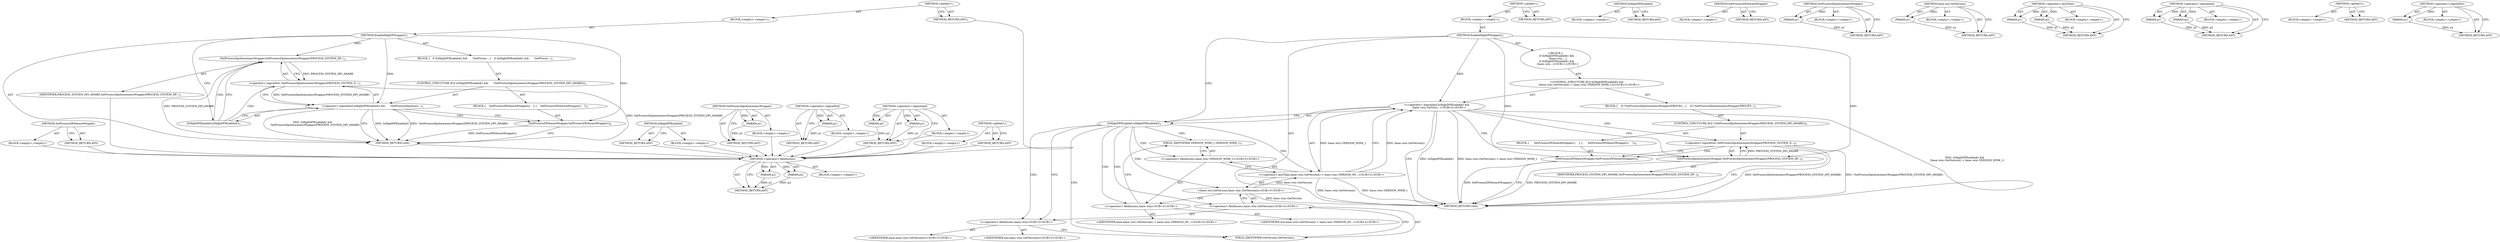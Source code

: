 digraph "&lt;global&gt;" {
vulnerable_66 [label=<(METHOD,&lt;operator&gt;.fieldAccess)>];
vulnerable_67 [label=<(PARAM,p1)>];
vulnerable_68 [label=<(PARAM,p2)>];
vulnerable_69 [label=<(BLOCK,&lt;empty&gt;,&lt;empty&gt;)>];
vulnerable_70 [label=<(METHOD_RETURN,ANY)>];
vulnerable_6 [label=<(METHOD,&lt;global&gt;)<SUB>1</SUB>>];
vulnerable_7 [label=<(BLOCK,&lt;empty&gt;,&lt;empty&gt;)<SUB>1</SUB>>];
vulnerable_8 [label=<(METHOD,EnableHighDPISupport)<SUB>1</SUB>>];
vulnerable_9 [label="<(BLOCK,{
   if (IsHighDPIEnabled() &amp;&amp;
      (base::win...,{
   if (IsHighDPIEnabled() &amp;&amp;
      (base::win...)<SUB>1</SUB>>"];
vulnerable_10 [label="<(CONTROL_STRUCTURE,IF,if (IsHighDPIEnabled() &amp;&amp;
      (base::win::GetVersion() &lt; base::win::VERSION_WIN8_1)))<SUB>2</SUB>>"];
vulnerable_11 [label="<(&lt;operator&gt;.logicalAnd,IsHighDPIEnabled() &amp;&amp;
      (base::win::GetVers...)<SUB>2</SUB>>"];
vulnerable_12 [label=<(IsHighDPIEnabled,IsHighDPIEnabled())<SUB>2</SUB>>];
vulnerable_13 [label="<(&lt;operator&gt;.lessThan,base::win::GetVersion() &lt; base::win::VERSION_WI...)<SUB>3</SUB>>"];
vulnerable_14 [label="<(base.win.GetVersion,base::win::GetVersion())<SUB>3</SUB>>"];
vulnerable_15 [label="<(&lt;operator&gt;.fieldAccess,base::win::GetVersion)<SUB>3</SUB>>"];
vulnerable_16 [label="<(&lt;operator&gt;.fieldAccess,base::win)<SUB>3</SUB>>"];
vulnerable_17 [label="<(IDENTIFIER,base,base::win::GetVersion())<SUB>3</SUB>>"];
vulnerable_18 [label="<(IDENTIFIER,win,base::win::GetVersion())<SUB>3</SUB>>"];
vulnerable_19 [label=<(FIELD_IDENTIFIER,GetVersion,GetVersion)<SUB>3</SUB>>];
vulnerable_20 [label="<(&lt;operator&gt;.fieldAccess,base::win::VERSION_WIN8_1)<SUB>3</SUB>>"];
vulnerable_21 [label="<(&lt;operator&gt;.fieldAccess,base::win)<SUB>3</SUB>>"];
vulnerable_22 [label="<(IDENTIFIER,base,base::win::GetVersion() &lt; base::win::VERSION_WI...)<SUB>3</SUB>>"];
vulnerable_23 [label="<(IDENTIFIER,win,base::win::GetVersion() &lt; base::win::VERSION_WI...)<SUB>3</SUB>>"];
vulnerable_24 [label=<(FIELD_IDENTIFIER,VERSION_WIN8_1,VERSION_WIN8_1)<SUB>3</SUB>>];
vulnerable_25 [label=<(BLOCK,{
    if (!SetProcessDpiAwarenessWrapper(PROCES...,{
    if (!SetProcessDpiAwarenessWrapper(PROCES...)<SUB>3</SUB>>];
vulnerable_26 [label=<(CONTROL_STRUCTURE,IF,if (!SetProcessDpiAwarenessWrapper(PROCESS_SYSTEM_DPI_AWARE)))<SUB>4</SUB>>];
vulnerable_27 [label=<(&lt;operator&gt;.logicalNot,!SetProcessDpiAwarenessWrapper(PROCESS_SYSTEM_D...)<SUB>4</SUB>>];
vulnerable_28 [label=<(SetProcessDpiAwarenessWrapper,SetProcessDpiAwarenessWrapper(PROCESS_SYSTEM_DP...)<SUB>4</SUB>>];
vulnerable_29 [label=<(IDENTIFIER,PROCESS_SYSTEM_DPI_AWARE,SetProcessDpiAwarenessWrapper(PROCESS_SYSTEM_DP...)<SUB>4</SUB>>];
vulnerable_30 [label=<(BLOCK,{
      SetProcessDPIAwareWrapper();
    },{
      SetProcessDPIAwareWrapper();
    })<SUB>4</SUB>>];
vulnerable_31 [label=<(SetProcessDPIAwareWrapper,SetProcessDPIAwareWrapper())<SUB>5</SUB>>];
vulnerable_32 [label=<(METHOD_RETURN,void)<SUB>1</SUB>>];
vulnerable_34 [label=<(METHOD_RETURN,ANY)<SUB>1</SUB>>];
vulnerable_54 [label=<(METHOD,IsHighDPIEnabled)>];
vulnerable_55 [label=<(BLOCK,&lt;empty&gt;,&lt;empty&gt;)>];
vulnerable_56 [label=<(METHOD_RETURN,ANY)>];
vulnerable_79 [label=<(METHOD,SetProcessDPIAwareWrapper)>];
vulnerable_80 [label=<(BLOCK,&lt;empty&gt;,&lt;empty&gt;)>];
vulnerable_81 [label=<(METHOD_RETURN,ANY)>];
vulnerable_75 [label=<(METHOD,SetProcessDpiAwarenessWrapper)>];
vulnerable_76 [label=<(PARAM,p1)>];
vulnerable_77 [label=<(BLOCK,&lt;empty&gt;,&lt;empty&gt;)>];
vulnerable_78 [label=<(METHOD_RETURN,ANY)>];
vulnerable_62 [label=<(METHOD,base.win.GetVersion)>];
vulnerable_63 [label=<(PARAM,p1)>];
vulnerable_64 [label=<(BLOCK,&lt;empty&gt;,&lt;empty&gt;)>];
vulnerable_65 [label=<(METHOD_RETURN,ANY)>];
vulnerable_57 [label=<(METHOD,&lt;operator&gt;.lessThan)>];
vulnerable_58 [label=<(PARAM,p1)>];
vulnerable_59 [label=<(PARAM,p2)>];
vulnerable_60 [label=<(BLOCK,&lt;empty&gt;,&lt;empty&gt;)>];
vulnerable_61 [label=<(METHOD_RETURN,ANY)>];
vulnerable_49 [label=<(METHOD,&lt;operator&gt;.logicalAnd)>];
vulnerable_50 [label=<(PARAM,p1)>];
vulnerable_51 [label=<(PARAM,p2)>];
vulnerable_52 [label=<(BLOCK,&lt;empty&gt;,&lt;empty&gt;)>];
vulnerable_53 [label=<(METHOD_RETURN,ANY)>];
vulnerable_43 [label=<(METHOD,&lt;global&gt;)<SUB>1</SUB>>];
vulnerable_44 [label=<(BLOCK,&lt;empty&gt;,&lt;empty&gt;)>];
vulnerable_45 [label=<(METHOD_RETURN,ANY)>];
vulnerable_71 [label=<(METHOD,&lt;operator&gt;.logicalNot)>];
vulnerable_72 [label=<(PARAM,p1)>];
vulnerable_73 [label=<(BLOCK,&lt;empty&gt;,&lt;empty&gt;)>];
vulnerable_74 [label=<(METHOD_RETURN,ANY)>];
fixed_49 [label=<(METHOD,SetProcessDPIAwareWrapper)>];
fixed_50 [label=<(BLOCK,&lt;empty&gt;,&lt;empty&gt;)>];
fixed_51 [label=<(METHOD_RETURN,ANY)>];
fixed_6 [label=<(METHOD,&lt;global&gt;)<SUB>1</SUB>>];
fixed_7 [label=<(BLOCK,&lt;empty&gt;,&lt;empty&gt;)<SUB>1</SUB>>];
fixed_8 [label=<(METHOD,EnableHighDPISupport)<SUB>1</SUB>>];
fixed_9 [label=<(BLOCK,{
   if (IsHighDPIEnabled() &amp;&amp;
      !SetProces...,{
   if (IsHighDPIEnabled() &amp;&amp;
      !SetProces...)<SUB>1</SUB>>];
fixed_10 [label=<(CONTROL_STRUCTURE,IF,if (IsHighDPIEnabled() &amp;&amp;
      !SetProcessDpiAwarenessWrapper(PROCESS_SYSTEM_DPI_AWARE)))<SUB>2</SUB>>];
fixed_11 [label=<(&lt;operator&gt;.logicalAnd,IsHighDPIEnabled() &amp;&amp;
      !SetProcessDpiAware...)<SUB>2</SUB>>];
fixed_12 [label=<(IsHighDPIEnabled,IsHighDPIEnabled())<SUB>2</SUB>>];
fixed_13 [label=<(&lt;operator&gt;.logicalNot,!SetProcessDpiAwarenessWrapper(PROCESS_SYSTEM_D...)<SUB>3</SUB>>];
fixed_14 [label=<(SetProcessDpiAwarenessWrapper,SetProcessDpiAwarenessWrapper(PROCESS_SYSTEM_DP...)<SUB>3</SUB>>];
fixed_15 [label=<(IDENTIFIER,PROCESS_SYSTEM_DPI_AWARE,SetProcessDpiAwarenessWrapper(PROCESS_SYSTEM_DP...)<SUB>3</SUB>>];
fixed_16 [label=<(BLOCK,{
    SetProcessDPIAwareWrapper();
   },{
    SetProcessDPIAwareWrapper();
   })<SUB>3</SUB>>];
fixed_17 [label=<(SetProcessDPIAwareWrapper,SetProcessDPIAwareWrapper())<SUB>4</SUB>>];
fixed_18 [label=<(METHOD_RETURN,void)<SUB>1</SUB>>];
fixed_20 [label=<(METHOD_RETURN,ANY)<SUB>1</SUB>>];
fixed_38 [label=<(METHOD,IsHighDPIEnabled)>];
fixed_39 [label=<(BLOCK,&lt;empty&gt;,&lt;empty&gt;)>];
fixed_40 [label=<(METHOD_RETURN,ANY)>];
fixed_45 [label=<(METHOD,SetProcessDpiAwarenessWrapper)>];
fixed_46 [label=<(PARAM,p1)>];
fixed_47 [label=<(BLOCK,&lt;empty&gt;,&lt;empty&gt;)>];
fixed_48 [label=<(METHOD_RETURN,ANY)>];
fixed_41 [label=<(METHOD,&lt;operator&gt;.logicalNot)>];
fixed_42 [label=<(PARAM,p1)>];
fixed_43 [label=<(BLOCK,&lt;empty&gt;,&lt;empty&gt;)>];
fixed_44 [label=<(METHOD_RETURN,ANY)>];
fixed_33 [label=<(METHOD,&lt;operator&gt;.logicalAnd)>];
fixed_34 [label=<(PARAM,p1)>];
fixed_35 [label=<(PARAM,p2)>];
fixed_36 [label=<(BLOCK,&lt;empty&gt;,&lt;empty&gt;)>];
fixed_37 [label=<(METHOD_RETURN,ANY)>];
fixed_27 [label=<(METHOD,&lt;global&gt;)<SUB>1</SUB>>];
fixed_28 [label=<(BLOCK,&lt;empty&gt;,&lt;empty&gt;)>];
fixed_29 [label=<(METHOD_RETURN,ANY)>];
vulnerable_66 -> vulnerable_67  [key=0, label="AST: "];
vulnerable_66 -> vulnerable_67  [key=1, label="DDG: "];
vulnerable_66 -> vulnerable_69  [key=0, label="AST: "];
vulnerable_66 -> vulnerable_68  [key=0, label="AST: "];
vulnerable_66 -> vulnerable_68  [key=1, label="DDG: "];
vulnerable_66 -> vulnerable_70  [key=0, label="AST: "];
vulnerable_66 -> vulnerable_70  [key=1, label="CFG: "];
vulnerable_67 -> vulnerable_70  [key=0, label="DDG: p1"];
vulnerable_68 -> vulnerable_70  [key=0, label="DDG: p2"];
vulnerable_6 -> vulnerable_7  [key=0, label="AST: "];
vulnerable_6 -> vulnerable_34  [key=0, label="AST: "];
vulnerable_6 -> vulnerable_34  [key=1, label="CFG: "];
vulnerable_7 -> vulnerable_8  [key=0, label="AST: "];
vulnerable_8 -> vulnerable_9  [key=0, label="AST: "];
vulnerable_8 -> vulnerable_32  [key=0, label="AST: "];
vulnerable_8 -> vulnerable_12  [key=0, label="CFG: "];
vulnerable_8 -> vulnerable_11  [key=0, label="DDG: "];
vulnerable_8 -> vulnerable_31  [key=0, label="DDG: "];
vulnerable_8 -> vulnerable_28  [key=0, label="DDG: "];
vulnerable_9 -> vulnerable_10  [key=0, label="AST: "];
vulnerable_10 -> vulnerable_11  [key=0, label="AST: "];
vulnerable_10 -> vulnerable_25  [key=0, label="AST: "];
vulnerable_11 -> vulnerable_12  [key=0, label="AST: "];
vulnerable_11 -> vulnerable_13  [key=0, label="AST: "];
vulnerable_11 -> vulnerable_32  [key=0, label="CFG: "];
vulnerable_11 -> vulnerable_32  [key=1, label="DDG: IsHighDPIEnabled()"];
vulnerable_11 -> vulnerable_32  [key=2, label="DDG: base::win::GetVersion() &lt; base::win::VERSION_WIN8_1"];
vulnerable_11 -> vulnerable_32  [key=3, label="DDG: IsHighDPIEnabled() &amp;&amp;
      (base::win::GetVersion() &lt; base::win::VERSION_WIN8_1)"];
vulnerable_11 -> vulnerable_28  [key=0, label="CFG: "];
vulnerable_11 -> vulnerable_28  [key=1, label="CDG: "];
vulnerable_11 -> vulnerable_27  [key=0, label="CDG: "];
vulnerable_12 -> vulnerable_11  [key=0, label="CFG: "];
vulnerable_12 -> vulnerable_16  [key=0, label="CFG: "];
vulnerable_12 -> vulnerable_16  [key=1, label="CDG: "];
vulnerable_12 -> vulnerable_24  [key=0, label="CDG: "];
vulnerable_12 -> vulnerable_15  [key=0, label="CDG: "];
vulnerable_12 -> vulnerable_13  [key=0, label="CDG: "];
vulnerable_12 -> vulnerable_21  [key=0, label="CDG: "];
vulnerable_12 -> vulnerable_14  [key=0, label="CDG: "];
vulnerable_12 -> vulnerable_19  [key=0, label="CDG: "];
vulnerable_12 -> vulnerable_20  [key=0, label="CDG: "];
vulnerable_13 -> vulnerable_14  [key=0, label="AST: "];
vulnerable_13 -> vulnerable_20  [key=0, label="AST: "];
vulnerable_13 -> vulnerable_11  [key=0, label="CFG: "];
vulnerable_13 -> vulnerable_11  [key=1, label="DDG: base::win::GetVersion()"];
vulnerable_13 -> vulnerable_11  [key=2, label="DDG: base::win::VERSION_WIN8_1"];
vulnerable_13 -> vulnerable_32  [key=0, label="DDG: base::win::GetVersion()"];
vulnerable_13 -> vulnerable_32  [key=1, label="DDG: base::win::VERSION_WIN8_1"];
vulnerable_14 -> vulnerable_15  [key=0, label="AST: "];
vulnerable_14 -> vulnerable_21  [key=0, label="CFG: "];
vulnerable_14 -> vulnerable_32  [key=0, label="DDG: base::win::GetVersion"];
vulnerable_14 -> vulnerable_13  [key=0, label="DDG: base::win::GetVersion"];
vulnerable_15 -> vulnerable_16  [key=0, label="AST: "];
vulnerable_15 -> vulnerable_19  [key=0, label="AST: "];
vulnerable_15 -> vulnerable_14  [key=0, label="CFG: "];
vulnerable_16 -> vulnerable_17  [key=0, label="AST: "];
vulnerable_16 -> vulnerable_18  [key=0, label="AST: "];
vulnerable_16 -> vulnerable_19  [key=0, label="CFG: "];
vulnerable_19 -> vulnerable_15  [key=0, label="CFG: "];
vulnerable_20 -> vulnerable_21  [key=0, label="AST: "];
vulnerable_20 -> vulnerable_24  [key=0, label="AST: "];
vulnerable_20 -> vulnerable_13  [key=0, label="CFG: "];
vulnerable_21 -> vulnerable_22  [key=0, label="AST: "];
vulnerable_21 -> vulnerable_23  [key=0, label="AST: "];
vulnerable_21 -> vulnerable_24  [key=0, label="CFG: "];
vulnerable_24 -> vulnerable_20  [key=0, label="CFG: "];
vulnerable_25 -> vulnerable_26  [key=0, label="AST: "];
vulnerable_26 -> vulnerable_27  [key=0, label="AST: "];
vulnerable_26 -> vulnerable_30  [key=0, label="AST: "];
vulnerable_27 -> vulnerable_28  [key=0, label="AST: "];
vulnerable_27 -> vulnerable_31  [key=0, label="CFG: "];
vulnerable_27 -> vulnerable_31  [key=1, label="CDG: "];
vulnerable_27 -> vulnerable_32  [key=0, label="CFG: "];
vulnerable_27 -> vulnerable_32  [key=1, label="DDG: SetProcessDpiAwarenessWrapper(PROCESS_SYSTEM_DPI_AWARE)"];
vulnerable_27 -> vulnerable_32  [key=2, label="DDG: !SetProcessDpiAwarenessWrapper(PROCESS_SYSTEM_DPI_AWARE)"];
vulnerable_28 -> vulnerable_29  [key=0, label="AST: "];
vulnerable_28 -> vulnerable_27  [key=0, label="CFG: "];
vulnerable_28 -> vulnerable_27  [key=1, label="DDG: PROCESS_SYSTEM_DPI_AWARE"];
vulnerable_28 -> vulnerable_32  [key=0, label="DDG: PROCESS_SYSTEM_DPI_AWARE"];
vulnerable_30 -> vulnerable_31  [key=0, label="AST: "];
vulnerable_31 -> vulnerable_32  [key=0, label="CFG: "];
vulnerable_31 -> vulnerable_32  [key=1, label="DDG: SetProcessDPIAwareWrapper()"];
vulnerable_54 -> vulnerable_55  [key=0, label="AST: "];
vulnerable_54 -> vulnerable_56  [key=0, label="AST: "];
vulnerable_54 -> vulnerable_56  [key=1, label="CFG: "];
vulnerable_79 -> vulnerable_80  [key=0, label="AST: "];
vulnerable_79 -> vulnerable_81  [key=0, label="AST: "];
vulnerable_79 -> vulnerable_81  [key=1, label="CFG: "];
vulnerable_75 -> vulnerable_76  [key=0, label="AST: "];
vulnerable_75 -> vulnerable_76  [key=1, label="DDG: "];
vulnerable_75 -> vulnerable_77  [key=0, label="AST: "];
vulnerable_75 -> vulnerable_78  [key=0, label="AST: "];
vulnerable_75 -> vulnerable_78  [key=1, label="CFG: "];
vulnerable_76 -> vulnerable_78  [key=0, label="DDG: p1"];
vulnerable_62 -> vulnerable_63  [key=0, label="AST: "];
vulnerable_62 -> vulnerable_63  [key=1, label="DDG: "];
vulnerable_62 -> vulnerable_64  [key=0, label="AST: "];
vulnerable_62 -> vulnerable_65  [key=0, label="AST: "];
vulnerable_62 -> vulnerable_65  [key=1, label="CFG: "];
vulnerable_63 -> vulnerable_65  [key=0, label="DDG: p1"];
vulnerable_57 -> vulnerable_58  [key=0, label="AST: "];
vulnerable_57 -> vulnerable_58  [key=1, label="DDG: "];
vulnerable_57 -> vulnerable_60  [key=0, label="AST: "];
vulnerable_57 -> vulnerable_59  [key=0, label="AST: "];
vulnerable_57 -> vulnerable_59  [key=1, label="DDG: "];
vulnerable_57 -> vulnerable_61  [key=0, label="AST: "];
vulnerable_57 -> vulnerable_61  [key=1, label="CFG: "];
vulnerable_58 -> vulnerable_61  [key=0, label="DDG: p1"];
vulnerable_59 -> vulnerable_61  [key=0, label="DDG: p2"];
vulnerable_49 -> vulnerable_50  [key=0, label="AST: "];
vulnerable_49 -> vulnerable_50  [key=1, label="DDG: "];
vulnerable_49 -> vulnerable_52  [key=0, label="AST: "];
vulnerable_49 -> vulnerable_51  [key=0, label="AST: "];
vulnerable_49 -> vulnerable_51  [key=1, label="DDG: "];
vulnerable_49 -> vulnerable_53  [key=0, label="AST: "];
vulnerable_49 -> vulnerable_53  [key=1, label="CFG: "];
vulnerable_50 -> vulnerable_53  [key=0, label="DDG: p1"];
vulnerable_51 -> vulnerable_53  [key=0, label="DDG: p2"];
vulnerable_43 -> vulnerable_44  [key=0, label="AST: "];
vulnerable_43 -> vulnerable_45  [key=0, label="AST: "];
vulnerable_43 -> vulnerable_45  [key=1, label="CFG: "];
vulnerable_71 -> vulnerable_72  [key=0, label="AST: "];
vulnerable_71 -> vulnerable_72  [key=1, label="DDG: "];
vulnerable_71 -> vulnerable_73  [key=0, label="AST: "];
vulnerable_71 -> vulnerable_74  [key=0, label="AST: "];
vulnerable_71 -> vulnerable_74  [key=1, label="CFG: "];
vulnerable_72 -> vulnerable_74  [key=0, label="DDG: p1"];
fixed_49 -> fixed_50  [key=0, label="AST: "];
fixed_49 -> fixed_51  [key=0, label="AST: "];
fixed_49 -> fixed_51  [key=1, label="CFG: "];
fixed_50 -> vulnerable_66  [key=0];
fixed_51 -> vulnerable_66  [key=0];
fixed_6 -> fixed_7  [key=0, label="AST: "];
fixed_6 -> fixed_20  [key=0, label="AST: "];
fixed_6 -> fixed_20  [key=1, label="CFG: "];
fixed_7 -> fixed_8  [key=0, label="AST: "];
fixed_8 -> fixed_9  [key=0, label="AST: "];
fixed_8 -> fixed_18  [key=0, label="AST: "];
fixed_8 -> fixed_12  [key=0, label="CFG: "];
fixed_8 -> fixed_11  [key=0, label="DDG: "];
fixed_8 -> fixed_17  [key=0, label="DDG: "];
fixed_8 -> fixed_14  [key=0, label="DDG: "];
fixed_9 -> fixed_10  [key=0, label="AST: "];
fixed_10 -> fixed_11  [key=0, label="AST: "];
fixed_10 -> fixed_16  [key=0, label="AST: "];
fixed_11 -> fixed_12  [key=0, label="AST: "];
fixed_11 -> fixed_13  [key=0, label="AST: "];
fixed_11 -> fixed_17  [key=0, label="CFG: "];
fixed_11 -> fixed_17  [key=1, label="CDG: "];
fixed_11 -> fixed_18  [key=0, label="CFG: "];
fixed_11 -> fixed_18  [key=1, label="DDG: IsHighDPIEnabled()"];
fixed_11 -> fixed_18  [key=2, label="DDG: !SetProcessDpiAwarenessWrapper(PROCESS_SYSTEM_DPI_AWARE)"];
fixed_11 -> fixed_18  [key=3, label="DDG: IsHighDPIEnabled() &amp;&amp;
      !SetProcessDpiAwarenessWrapper(PROCESS_SYSTEM_DPI_AWARE)"];
fixed_12 -> fixed_11  [key=0, label="CFG: "];
fixed_12 -> fixed_14  [key=0, label="CFG: "];
fixed_12 -> fixed_14  [key=1, label="CDG: "];
fixed_12 -> fixed_13  [key=0, label="CDG: "];
fixed_13 -> fixed_14  [key=0, label="AST: "];
fixed_13 -> fixed_11  [key=0, label="CFG: "];
fixed_13 -> fixed_11  [key=1, label="DDG: SetProcessDpiAwarenessWrapper(PROCESS_SYSTEM_DPI_AWARE)"];
fixed_13 -> fixed_18  [key=0, label="DDG: SetProcessDpiAwarenessWrapper(PROCESS_SYSTEM_DPI_AWARE)"];
fixed_14 -> fixed_15  [key=0, label="AST: "];
fixed_14 -> fixed_13  [key=0, label="CFG: "];
fixed_14 -> fixed_13  [key=1, label="DDG: PROCESS_SYSTEM_DPI_AWARE"];
fixed_14 -> fixed_18  [key=0, label="DDG: PROCESS_SYSTEM_DPI_AWARE"];
fixed_15 -> vulnerable_66  [key=0];
fixed_16 -> fixed_17  [key=0, label="AST: "];
fixed_17 -> fixed_18  [key=0, label="CFG: "];
fixed_17 -> fixed_18  [key=1, label="DDG: SetProcessDPIAwareWrapper()"];
fixed_18 -> vulnerable_66  [key=0];
fixed_20 -> vulnerable_66  [key=0];
fixed_38 -> fixed_39  [key=0, label="AST: "];
fixed_38 -> fixed_40  [key=0, label="AST: "];
fixed_38 -> fixed_40  [key=1, label="CFG: "];
fixed_39 -> vulnerable_66  [key=0];
fixed_40 -> vulnerable_66  [key=0];
fixed_45 -> fixed_46  [key=0, label="AST: "];
fixed_45 -> fixed_46  [key=1, label="DDG: "];
fixed_45 -> fixed_47  [key=0, label="AST: "];
fixed_45 -> fixed_48  [key=0, label="AST: "];
fixed_45 -> fixed_48  [key=1, label="CFG: "];
fixed_46 -> fixed_48  [key=0, label="DDG: p1"];
fixed_47 -> vulnerable_66  [key=0];
fixed_48 -> vulnerable_66  [key=0];
fixed_41 -> fixed_42  [key=0, label="AST: "];
fixed_41 -> fixed_42  [key=1, label="DDG: "];
fixed_41 -> fixed_43  [key=0, label="AST: "];
fixed_41 -> fixed_44  [key=0, label="AST: "];
fixed_41 -> fixed_44  [key=1, label="CFG: "];
fixed_42 -> fixed_44  [key=0, label="DDG: p1"];
fixed_43 -> vulnerable_66  [key=0];
fixed_44 -> vulnerable_66  [key=0];
fixed_33 -> fixed_34  [key=0, label="AST: "];
fixed_33 -> fixed_34  [key=1, label="DDG: "];
fixed_33 -> fixed_36  [key=0, label="AST: "];
fixed_33 -> fixed_35  [key=0, label="AST: "];
fixed_33 -> fixed_35  [key=1, label="DDG: "];
fixed_33 -> fixed_37  [key=0, label="AST: "];
fixed_33 -> fixed_37  [key=1, label="CFG: "];
fixed_34 -> fixed_37  [key=0, label="DDG: p1"];
fixed_35 -> fixed_37  [key=0, label="DDG: p2"];
fixed_36 -> vulnerable_66  [key=0];
fixed_37 -> vulnerable_66  [key=0];
fixed_27 -> fixed_28  [key=0, label="AST: "];
fixed_27 -> fixed_29  [key=0, label="AST: "];
fixed_27 -> fixed_29  [key=1, label="CFG: "];
fixed_28 -> vulnerable_66  [key=0];
fixed_29 -> vulnerable_66  [key=0];
}
